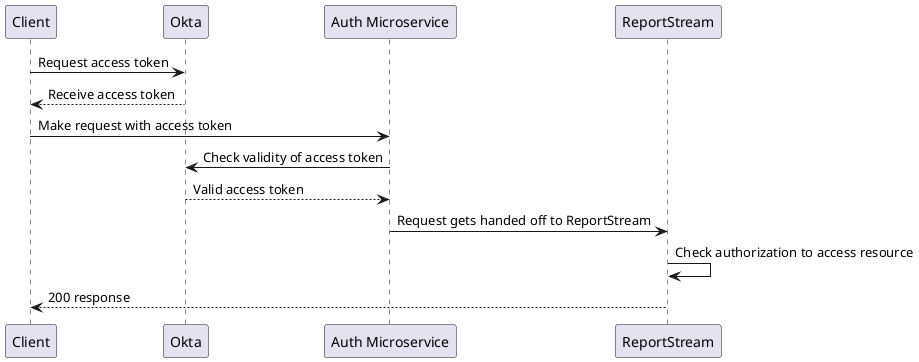 @startuml
Client -> Okta: Request access token
Okta --> Client: Receive access token
Client -> "Auth Microservice": Make request with access token
"Auth Microservice" -> Okta: Check validity of access token
Okta --> "Auth Microservice": Valid access token
"Auth Microservice" -> ReportStream: Request gets handed off to ReportStream
ReportStream -> ReportStream: Check authorization to access resource
ReportStream --> Client: 200 response
@enduml